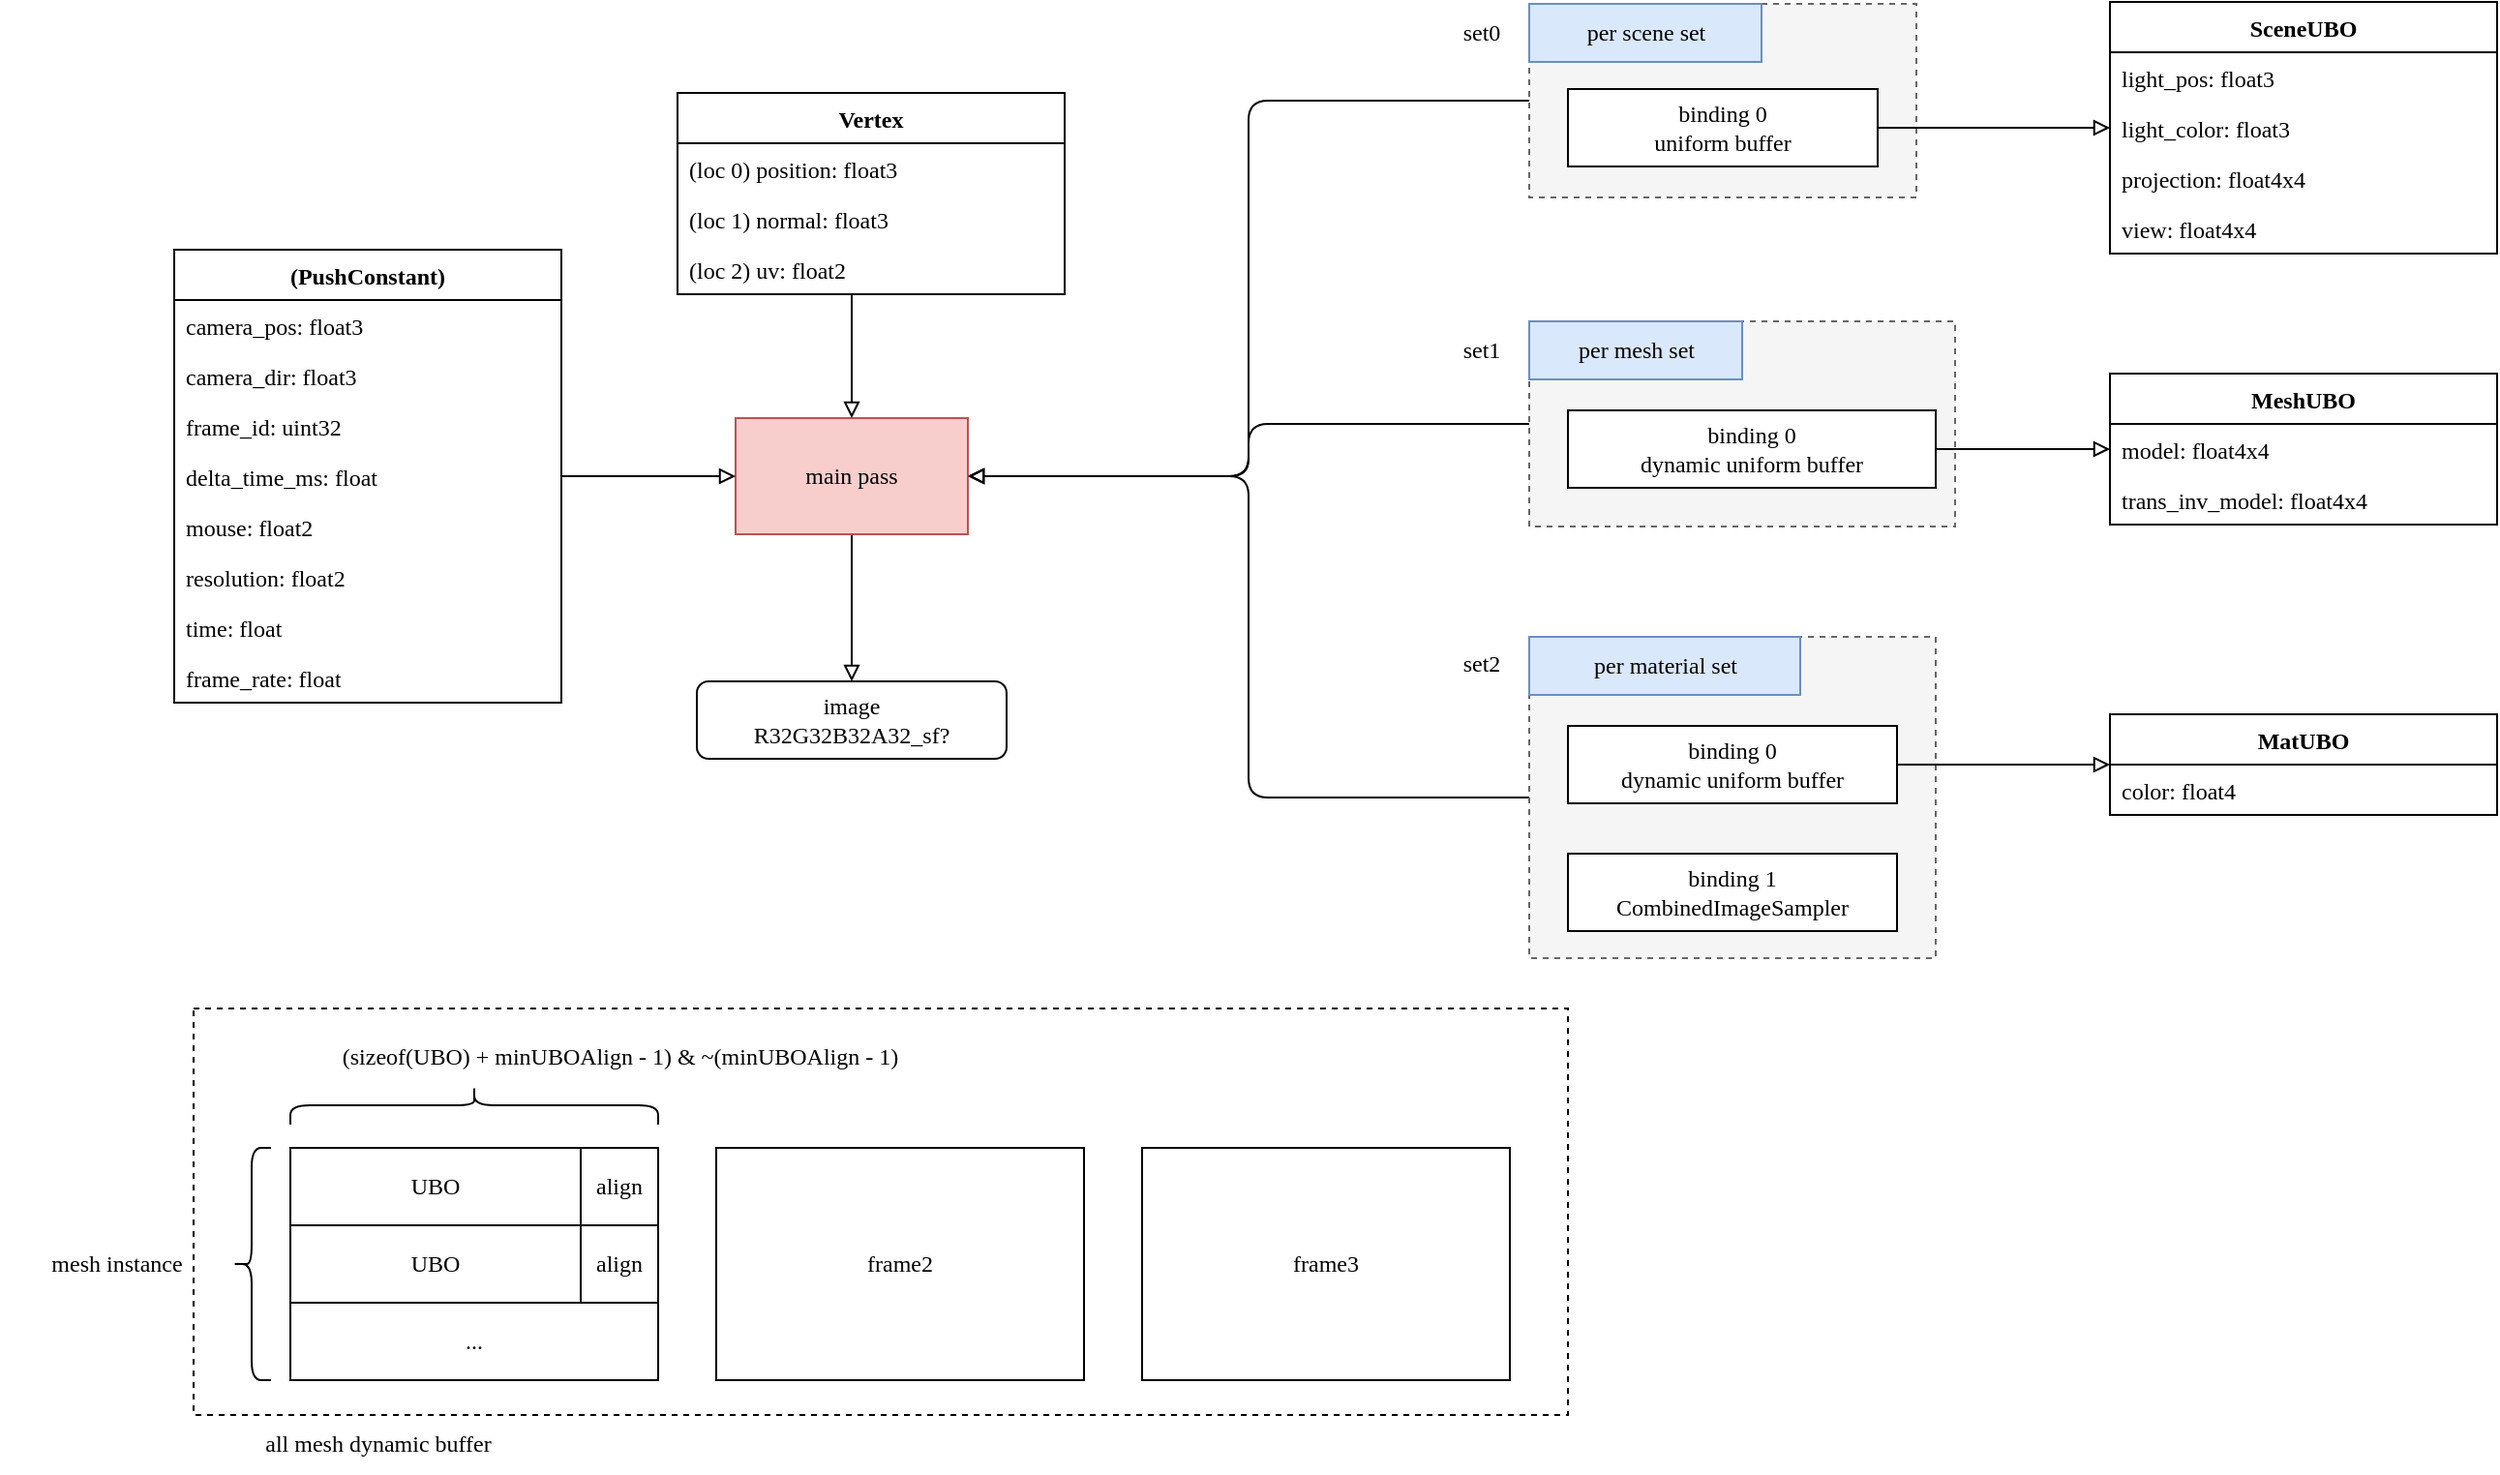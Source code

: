 <mxfile version="22.1.22" type="embed">
  <diagram id="23iRSUPoRavnBvh4doch" name="Page-1">
    <mxGraphModel dx="390" dy="427" grid="1" gridSize="10" guides="1" tooltips="1" connect="1" arrows="1" fold="1" page="1" pageScale="1" pageWidth="1169" pageHeight="827" math="0" shadow="0">
      <root>
        <mxCell id="0" />
        <mxCell id="1" parent="0" />
        <mxCell id="88" value="" style="rounded=0;whiteSpace=wrap;html=1;dashed=1;fontFamily=Lucida Console;" parent="1" vertex="1">
          <mxGeometry x="110" y="560" width="710" height="210" as="geometry" />
        </mxCell>
        <mxCell id="50" style="edgeStyle=elbowEdgeStyle;rounded=1;orthogonalLoop=1;jettySize=auto;html=1;curved=0;endArrow=block;endFill=0;fontFamily=Lucida Console;" parent="1" source="29" target="2" edge="1">
          <mxGeometry relative="1" as="geometry" />
        </mxCell>
        <mxCell id="29" value="" style="rounded=0;whiteSpace=wrap;html=1;dashed=1;fontFamily=Lucida Console;fillColor=#f5f5f5;fontColor=#333333;strokeColor=#666666;" parent="1" vertex="1">
          <mxGeometry x="800" y="205" width="220" height="106" as="geometry" />
        </mxCell>
        <mxCell id="5" value="" style="rounded=0;whiteSpace=wrap;html=1;dashed=1;fontFamily=Lucida Console;fillColor=#f5f5f5;fontColor=#333333;strokeColor=#666666;" parent="1" vertex="1">
          <mxGeometry x="800" y="41" width="200" height="100" as="geometry" />
        </mxCell>
        <mxCell id="21" style="edgeStyle=elbowEdgeStyle;rounded=1;orthogonalLoop=1;jettySize=auto;html=1;fontFamily=Lucida Console;endArrow=block;endFill=0;" parent="1" source="5" target="2" edge="1">
          <mxGeometry relative="1" as="geometry">
            <mxPoint x="300" y="371" as="targetPoint" />
          </mxGeometry>
        </mxCell>
        <mxCell id="23" style="edgeStyle=elbowEdgeStyle;rounded=1;orthogonalLoop=1;jettySize=auto;html=1;fontFamily=Lucida Console;endArrow=block;endFill=0;exitX=0.5;exitY=1;exitDx=0;exitDy=0;curved=0;" parent="1" source="2" target="24" edge="1">
          <mxGeometry relative="1" as="geometry">
            <mxPoint x="510" y="435" as="targetPoint" />
          </mxGeometry>
        </mxCell>
        <mxCell id="2" value="main pass" style="rounded=0;whiteSpace=wrap;html=1;fontFamily=Lucida Console;fillColor=#f8cecc;strokeColor=#b85450;" parent="1" vertex="1">
          <mxGeometry x="390" y="255" width="120" height="60" as="geometry" />
        </mxCell>
        <mxCell id="30" style="edgeStyle=elbowEdgeStyle;rounded=1;orthogonalLoop=1;jettySize=auto;html=1;endArrow=block;endFill=0;curved=0;fontFamily=Lucida Console;" parent="1" source="3" target="25" edge="1">
          <mxGeometry relative="1" as="geometry" />
        </mxCell>
        <mxCell id="3" value="binding 0&lt;br&gt;uniform buffer" style="rounded=0;whiteSpace=wrap;html=1;fontFamily=Lucida Console;" parent="1" vertex="1">
          <mxGeometry x="820" y="85" width="160" height="40" as="geometry" />
        </mxCell>
        <mxCell id="6" value="per scene set" style="text;html=1;align=center;verticalAlign=middle;resizable=0;points=[];autosize=1;strokeColor=#6c8ebf;fillColor=#dae8fc;fontFamily=Lucida Console;" parent="1" vertex="1">
          <mxGeometry x="800" y="41" width="120" height="30" as="geometry" />
        </mxCell>
        <mxCell id="22" style="edgeStyle=elbowEdgeStyle;rounded=1;orthogonalLoop=1;jettySize=auto;html=1;fontFamily=Lucida Console;endArrow=block;endFill=0;entryX=0.5;entryY=0;entryDx=0;entryDy=0;curved=0;" parent="1" source="10" target="2" edge="1">
          <mxGeometry relative="1" as="geometry" />
        </mxCell>
        <mxCell id="10" value="Vertex" style="swimlane;fontStyle=1;align=center;verticalAlign=top;childLayout=stackLayout;horizontal=1;startSize=26;horizontalStack=0;resizeParent=1;resizeParentMax=0;resizeLast=0;collapsible=1;marginBottom=0;whiteSpace=wrap;html=1;fontFamily=Lucida Console;" parent="1" vertex="1">
          <mxGeometry x="360" y="87" width="200" height="104" as="geometry" />
        </mxCell>
        <mxCell id="11" value="(loc 0) position: float3" style="text;strokeColor=none;fillColor=none;align=left;verticalAlign=top;spacingLeft=4;spacingRight=4;overflow=hidden;rotatable=0;points=[[0,0.5],[1,0.5]];portConstraint=eastwest;whiteSpace=wrap;html=1;fontFamily=Lucida Console;" parent="10" vertex="1">
          <mxGeometry y="26" width="200" height="26" as="geometry" />
        </mxCell>
        <mxCell id="18" value="(loc 1) normal: float3" style="text;strokeColor=none;fillColor=none;align=left;verticalAlign=top;spacingLeft=4;spacingRight=4;overflow=hidden;rotatable=0;points=[[0,0.5],[1,0.5]];portConstraint=eastwest;whiteSpace=wrap;html=1;fontFamily=Lucida Console;" parent="10" vertex="1">
          <mxGeometry y="52" width="200" height="26" as="geometry" />
        </mxCell>
        <mxCell id="19" value="(loc 2) uv: float2" style="text;strokeColor=none;fillColor=none;align=left;verticalAlign=top;spacingLeft=4;spacingRight=4;overflow=hidden;rotatable=0;points=[[0,0.5],[1,0.5]];portConstraint=eastwest;whiteSpace=wrap;html=1;fontFamily=Lucida Console;" parent="10" vertex="1">
          <mxGeometry y="78" width="200" height="26" as="geometry" />
        </mxCell>
        <mxCell id="24" value="image&lt;br&gt;R32G32B32A32_sf?" style="rounded=1;whiteSpace=wrap;html=1;fontFamily=Lucida Console;" parent="1" vertex="1">
          <mxGeometry x="370" y="391" width="160" height="40" as="geometry" />
        </mxCell>
        <mxCell id="25" value="SceneUBO" style="swimlane;fontStyle=1;align=center;verticalAlign=top;childLayout=stackLayout;horizontal=1;startSize=26;horizontalStack=0;resizeParent=1;resizeParentMax=0;resizeLast=0;collapsible=1;marginBottom=0;whiteSpace=wrap;html=1;fontFamily=Lucida Console;" parent="1" vertex="1">
          <mxGeometry x="1100" y="40" width="200" height="130" as="geometry" />
        </mxCell>
        <mxCell id="26" value="light_pos: float3" style="text;strokeColor=none;fillColor=none;align=left;verticalAlign=top;spacingLeft=4;spacingRight=4;overflow=hidden;rotatable=0;points=[[0,0.5],[1,0.5]];portConstraint=eastwest;whiteSpace=wrap;html=1;fontFamily=Lucida Console;" parent="25" vertex="1">
          <mxGeometry y="26" width="200" height="26" as="geometry" />
        </mxCell>
        <mxCell id="27" value="light_color: float3" style="text;strokeColor=none;fillColor=none;align=left;verticalAlign=top;spacingLeft=4;spacingRight=4;overflow=hidden;rotatable=0;points=[[0,0.5],[1,0.5]];portConstraint=eastwest;whiteSpace=wrap;html=1;fontFamily=Lucida Console;" parent="25" vertex="1">
          <mxGeometry y="52" width="200" height="26" as="geometry" />
        </mxCell>
        <mxCell id="42" value="projection: float4x4" style="text;strokeColor=none;fillColor=none;align=left;verticalAlign=top;spacingLeft=4;spacingRight=4;overflow=hidden;rotatable=0;points=[[0,0.5],[1,0.5]];portConstraint=eastwest;whiteSpace=wrap;html=1;fontFamily=Lucida Console;" parent="25" vertex="1">
          <mxGeometry y="78" width="200" height="26" as="geometry" />
        </mxCell>
        <mxCell id="41" value="view: float4x4" style="text;strokeColor=none;fillColor=none;align=left;verticalAlign=top;spacingLeft=4;spacingRight=4;overflow=hidden;rotatable=0;points=[[0,0.5],[1,0.5]];portConstraint=eastwest;whiteSpace=wrap;html=1;fontFamily=Lucida Console;" parent="25" vertex="1">
          <mxGeometry y="104" width="200" height="26" as="geometry" />
        </mxCell>
        <mxCell id="54" style="edgeStyle=elbowEdgeStyle;rounded=1;orthogonalLoop=1;jettySize=auto;html=1;curved=0;endArrow=block;endFill=0;fontFamily=Lucida Console;" parent="1" source="32" target="2" edge="1">
          <mxGeometry relative="1" as="geometry" />
        </mxCell>
        <mxCell id="32" value="" style="rounded=0;whiteSpace=wrap;html=1;dashed=1;fontFamily=Lucida Console;fillColor=#f5f5f5;fontColor=#333333;strokeColor=#666666;" parent="1" vertex="1">
          <mxGeometry x="800" y="368" width="210" height="166" as="geometry" />
        </mxCell>
        <mxCell id="35" value="binding 1&lt;br&gt;CombinedImageSampler" style="rounded=0;whiteSpace=wrap;html=1;fontFamily=Lucida Console;" parent="1" vertex="1">
          <mxGeometry x="820" y="480" width="170" height="40" as="geometry" />
        </mxCell>
        <mxCell id="39" value="MeshUBO" style="swimlane;fontStyle=1;align=center;verticalAlign=top;childLayout=stackLayout;horizontal=1;startSize=26;horizontalStack=0;resizeParent=1;resizeParentMax=0;resizeLast=0;collapsible=1;marginBottom=0;whiteSpace=wrap;html=1;fontFamily=Lucida Console;" parent="1" vertex="1">
          <mxGeometry x="1100" y="232" width="200" height="78" as="geometry" />
        </mxCell>
        <mxCell id="40" value="model: float4x4" style="text;strokeColor=none;fillColor=none;align=left;verticalAlign=top;spacingLeft=4;spacingRight=4;overflow=hidden;rotatable=0;points=[[0,0.5],[1,0.5]];portConstraint=eastwest;whiteSpace=wrap;html=1;fontFamily=Lucida Console;" parent="39" vertex="1">
          <mxGeometry y="26" width="200" height="26" as="geometry" />
        </mxCell>
        <mxCell id="43" value="trans_inv_model: float4x4" style="text;strokeColor=none;fillColor=none;align=left;verticalAlign=top;spacingLeft=4;spacingRight=4;overflow=hidden;rotatable=0;points=[[0,0.5],[1,0.5]];portConstraint=eastwest;whiteSpace=wrap;html=1;fontFamily=Lucida Console;" parent="39" vertex="1">
          <mxGeometry y="52" width="200" height="26" as="geometry" />
        </mxCell>
        <mxCell id="45" style="edgeStyle=elbowEdgeStyle;rounded=1;orthogonalLoop=1;jettySize=auto;html=1;endArrow=block;endFill=0;curved=0;fontFamily=Lucida Console;" parent="1" source="44" target="39" edge="1">
          <mxGeometry relative="1" as="geometry" />
        </mxCell>
        <mxCell id="44" value="binding 0&lt;br&gt;dynamic uniform buffer" style="rounded=0;whiteSpace=wrap;html=1;fontFamily=Lucida Console;" parent="1" vertex="1">
          <mxGeometry x="820" y="251" width="190" height="40" as="geometry" />
        </mxCell>
        <mxCell id="47" value="per mesh set" style="text;html=1;align=center;verticalAlign=middle;resizable=0;points=[];autosize=1;strokeColor=#6c8ebf;fillColor=#dae8fc;fontFamily=Lucida Console;" parent="1" vertex="1">
          <mxGeometry x="800" y="205" width="110" height="30" as="geometry" />
        </mxCell>
        <mxCell id="48" value="per material set&lt;br&gt;" style="text;html=1;align=center;verticalAlign=middle;resizable=0;points=[];autosize=1;strokeColor=#6c8ebf;fillColor=#dae8fc;fontFamily=Lucida Console;" parent="1" vertex="1">
          <mxGeometry x="800" y="368" width="140" height="30" as="geometry" />
        </mxCell>
        <mxCell id="51" value="set0" style="text;html=1;align=center;verticalAlign=middle;resizable=0;points=[];autosize=1;strokeColor=none;fillColor=none;fontFamily=Lucida Console;" parent="1" vertex="1">
          <mxGeometry x="750" y="41" width="50" height="30" as="geometry" />
        </mxCell>
        <mxCell id="52" value="set1" style="text;html=1;align=center;verticalAlign=middle;resizable=0;points=[];autosize=1;strokeColor=none;fillColor=none;fontFamily=Lucida Console;" parent="1" vertex="1">
          <mxGeometry x="750" y="205" width="50" height="30" as="geometry" />
        </mxCell>
        <mxCell id="53" value="set2" style="text;html=1;align=center;verticalAlign=middle;resizable=0;points=[];autosize=1;strokeColor=none;fillColor=none;fontFamily=Lucida Console;" parent="1" vertex="1">
          <mxGeometry x="750" y="367" width="50" height="30" as="geometry" />
        </mxCell>
        <mxCell id="59" style="edgeStyle=elbowEdgeStyle;rounded=1;orthogonalLoop=1;jettySize=auto;html=1;endArrow=block;endFill=0;curved=0;fontFamily=Lucida Console;" parent="1" source="55" target="2" edge="1">
          <mxGeometry relative="1" as="geometry" />
        </mxCell>
        <mxCell id="55" value="(PushConstant)" style="swimlane;fontStyle=1;align=center;verticalAlign=top;childLayout=stackLayout;horizontal=1;startSize=26;horizontalStack=0;resizeParent=1;resizeParentMax=0;resizeLast=0;collapsible=1;marginBottom=0;whiteSpace=wrap;html=1;fontFamily=Lucida Console;" parent="1" vertex="1">
          <mxGeometry x="100" y="168" width="200" height="234" as="geometry" />
        </mxCell>
        <mxCell id="28" value="camera_pos: float3" style="text;strokeColor=none;fillColor=none;align=left;verticalAlign=top;spacingLeft=4;spacingRight=4;overflow=hidden;rotatable=0;points=[[0,0.5],[1,0.5]];portConstraint=eastwest;whiteSpace=wrap;html=1;fontFamily=Lucida Console;" parent="55" vertex="1">
          <mxGeometry y="26" width="200" height="26" as="geometry" />
        </mxCell>
        <mxCell id="63" value="camera_dir: float3" style="text;strokeColor=none;fillColor=none;align=left;verticalAlign=top;spacingLeft=4;spacingRight=4;overflow=hidden;rotatable=0;points=[[0,0.5],[1,0.5]];portConstraint=eastwest;whiteSpace=wrap;html=1;fontFamily=Lucida Console;" parent="55" vertex="1">
          <mxGeometry y="52" width="200" height="26" as="geometry" />
        </mxCell>
        <mxCell id="79" value="frame_id: uint32" style="text;strokeColor=none;fillColor=none;align=left;verticalAlign=top;spacingLeft=4;spacingRight=4;overflow=hidden;rotatable=0;points=[[0,0.5],[1,0.5]];portConstraint=eastwest;whiteSpace=wrap;html=1;fontFamily=Lucida Console;" parent="55" vertex="1">
          <mxGeometry y="78" width="200" height="26" as="geometry" />
        </mxCell>
        <mxCell id="80" value="delta_time_ms: float" style="text;strokeColor=none;fillColor=none;align=left;verticalAlign=top;spacingLeft=4;spacingRight=4;overflow=hidden;rotatable=0;points=[[0,0.5],[1,0.5]];portConstraint=eastwest;whiteSpace=wrap;html=1;fontFamily=Lucida Console;" parent="55" vertex="1">
          <mxGeometry y="104" width="200" height="26" as="geometry" />
        </mxCell>
        <mxCell id="81" value="mouse: float2" style="text;strokeColor=none;fillColor=none;align=left;verticalAlign=top;spacingLeft=4;spacingRight=4;overflow=hidden;rotatable=0;points=[[0,0.5],[1,0.5]];portConstraint=eastwest;whiteSpace=wrap;html=1;fontFamily=Lucida Console;" parent="55" vertex="1">
          <mxGeometry y="130" width="200" height="26" as="geometry" />
        </mxCell>
        <mxCell id="82" value="resolution: float2" style="text;strokeColor=none;fillColor=none;align=left;verticalAlign=top;spacingLeft=4;spacingRight=4;overflow=hidden;rotatable=0;points=[[0,0.5],[1,0.5]];portConstraint=eastwest;whiteSpace=wrap;html=1;fontFamily=Lucida Console;" parent="55" vertex="1">
          <mxGeometry y="156" width="200" height="26" as="geometry" />
        </mxCell>
        <mxCell id="83" value="time: float" style="text;strokeColor=none;fillColor=none;align=left;verticalAlign=top;spacingLeft=4;spacingRight=4;overflow=hidden;rotatable=0;points=[[0,0.5],[1,0.5]];portConstraint=eastwest;whiteSpace=wrap;html=1;fontFamily=Lucida Console;" parent="55" vertex="1">
          <mxGeometry y="182" width="200" height="26" as="geometry" />
        </mxCell>
        <mxCell id="84" value="frame_rate: float" style="text;strokeColor=none;fillColor=none;align=left;verticalAlign=top;spacingLeft=4;spacingRight=4;overflow=hidden;rotatable=0;points=[[0,0.5],[1,0.5]];portConstraint=eastwest;whiteSpace=wrap;html=1;fontFamily=Lucida Console;" parent="55" vertex="1">
          <mxGeometry y="208" width="200" height="26" as="geometry" />
        </mxCell>
        <mxCell id="68" style="edgeStyle=elbowEdgeStyle;rounded=1;orthogonalLoop=1;jettySize=auto;html=1;curved=0;endArrow=block;endFill=0;fontFamily=Lucida Console;" parent="1" source="64" target="65" edge="1">
          <mxGeometry relative="1" as="geometry" />
        </mxCell>
        <mxCell id="64" value="binding 0&lt;br&gt;dynamic uniform buffer" style="rounded=0;whiteSpace=wrap;html=1;fontFamily=Lucida Console;" parent="1" vertex="1">
          <mxGeometry x="820" y="414" width="170" height="40" as="geometry" />
        </mxCell>
        <mxCell id="65" value="MatUBO" style="swimlane;fontStyle=1;align=center;verticalAlign=top;childLayout=stackLayout;horizontal=1;startSize=26;horizontalStack=0;resizeParent=1;resizeParentMax=0;resizeLast=0;collapsible=1;marginBottom=0;whiteSpace=wrap;html=1;fontFamily=Lucida Console;" parent="1" vertex="1">
          <mxGeometry x="1100" y="408" width="200" height="52" as="geometry" />
        </mxCell>
        <mxCell id="66" value="color: float4" style="text;strokeColor=none;fillColor=none;align=left;verticalAlign=top;spacingLeft=4;spacingRight=4;overflow=hidden;rotatable=0;points=[[0,0.5],[1,0.5]];portConstraint=eastwest;whiteSpace=wrap;html=1;fontFamily=Lucida Console;" parent="65" vertex="1">
          <mxGeometry y="26" width="200" height="26" as="geometry" />
        </mxCell>
        <mxCell id="69" value="UBO" style="rounded=0;whiteSpace=wrap;html=1;fontFamily=Lucida Console;" parent="1" vertex="1">
          <mxGeometry x="160" y="632" width="150" height="40" as="geometry" />
        </mxCell>
        <mxCell id="70" value="UBO" style="rounded=0;whiteSpace=wrap;html=1;fontFamily=Lucida Console;" parent="1" vertex="1">
          <mxGeometry x="160" y="672" width="150" height="40" as="geometry" />
        </mxCell>
        <mxCell id="71" value="..." style="rounded=0;whiteSpace=wrap;html=1;fontFamily=Lucida Console;" parent="1" vertex="1">
          <mxGeometry x="160" y="712" width="190" height="40" as="geometry" />
        </mxCell>
        <mxCell id="74" value="(sizeof(UBO) + minUBOAlign - 1) &amp;amp; ~(minUBOAlign - 1)" style="text;html=1;align=center;verticalAlign=middle;resizable=0;points=[];autosize=1;strokeColor=none;fillColor=none;fontFamily=Lucida Console;" parent="1" vertex="1">
          <mxGeometry x="130" y="570" width="400" height="30" as="geometry" />
        </mxCell>
        <mxCell id="75" value="align" style="rounded=0;whiteSpace=wrap;html=1;fontFamily=Lucida Console;" parent="1" vertex="1">
          <mxGeometry x="310" y="632" width="40" height="40" as="geometry" />
        </mxCell>
        <mxCell id="76" value="align" style="rounded=0;whiteSpace=wrap;html=1;fontFamily=Lucida Console;" parent="1" vertex="1">
          <mxGeometry x="310" y="672" width="40" height="40" as="geometry" />
        </mxCell>
        <mxCell id="78" value="all mesh dynamic buffer" style="text;html=1;align=center;verticalAlign=middle;resizable=0;points=[];autosize=1;strokeColor=none;fillColor=none;fontFamily=Lucida Console;" parent="1" vertex="1">
          <mxGeometry x="110" y="770" width="190" height="30" as="geometry" />
        </mxCell>
        <mxCell id="85" value="" style="shape=curlyBracket;whiteSpace=wrap;html=1;rounded=1;labelPosition=left;verticalLabelPosition=middle;align=right;verticalAlign=middle;direction=south;fontFamily=Lucida Console;" parent="1" vertex="1">
          <mxGeometry x="160" y="600" width="190" height="20" as="geometry" />
        </mxCell>
        <mxCell id="86" value="" style="shape=curlyBracket;whiteSpace=wrap;html=1;rounded=1;flipH=1;labelPosition=right;verticalLabelPosition=middle;align=left;verticalAlign=middle;direction=west;fontFamily=Lucida Console;" parent="1" vertex="1">
          <mxGeometry x="130" y="632" width="20" height="120" as="geometry" />
        </mxCell>
        <mxCell id="87" value="mesh instance" style="text;html=1;align=center;verticalAlign=middle;resizable=0;points=[];autosize=1;strokeColor=none;fillColor=none;fontFamily=Lucida Console;" parent="1" vertex="1">
          <mxGeometry x="10" y="677" width="120" height="30" as="geometry" />
        </mxCell>
        <mxCell id="89" value="frame2" style="rounded=0;whiteSpace=wrap;html=1;fontFamily=Lucida Console;" parent="1" vertex="1">
          <mxGeometry x="380" y="632" width="190" height="120" as="geometry" />
        </mxCell>
        <mxCell id="90" value="frame3" style="rounded=0;whiteSpace=wrap;html=1;fontFamily=Lucida Console;" parent="1" vertex="1">
          <mxGeometry x="600" y="632" width="190" height="120" as="geometry" />
        </mxCell>
      </root>
    </mxGraphModel>
  </diagram>
</mxfile>
